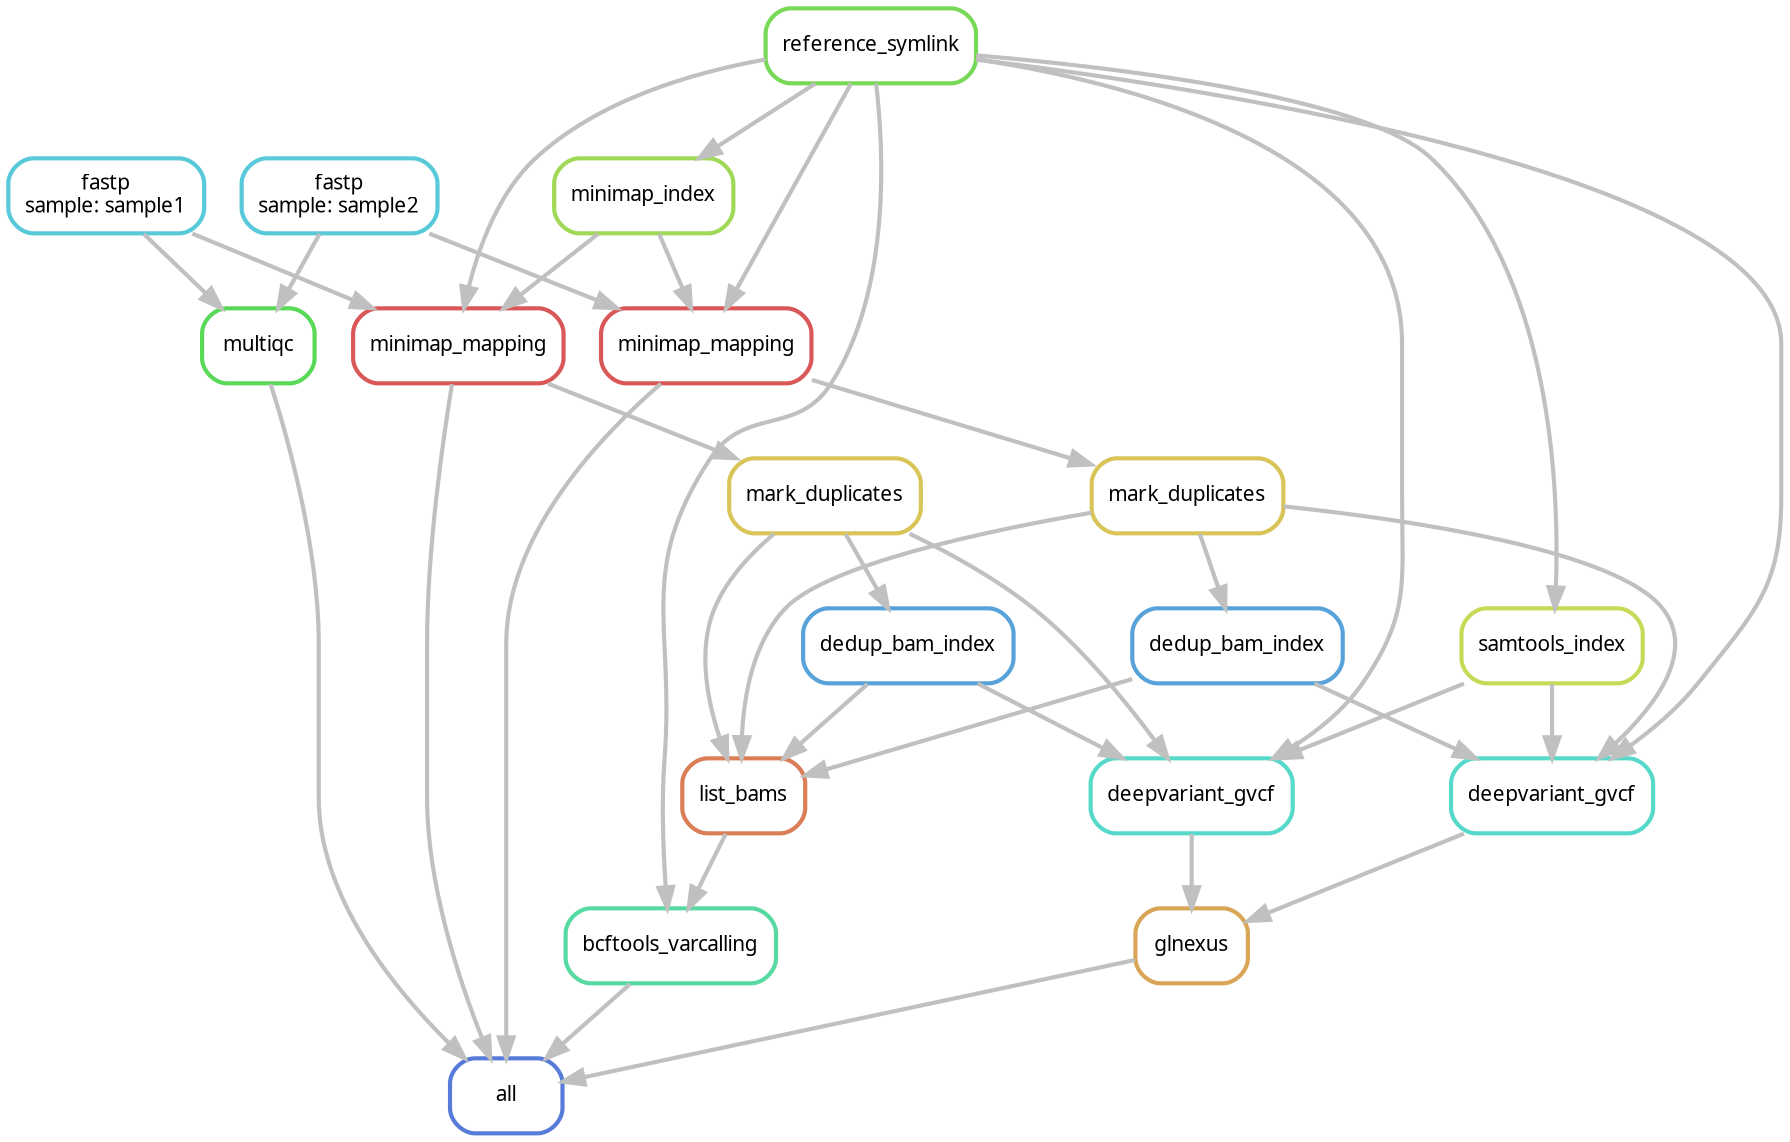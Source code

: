 digraph snakemake_dag {
    graph[bgcolor=white, margin=0];
    node[shape=box, style=rounded, fontname=sans,                 fontsize=10, penwidth=2];
    edge[penwidth=2, color=grey];
	0[label = "all", color = "0.62 0.6 0.85", style="rounded"];
	1[label = "multiqc", color = "0.33 0.6 0.85", style="rounded"];
	2[label = "fastp\nsample: sample1", color = "0.52 0.6 0.85", style="rounded"];
	3[label = "fastp\nsample: sample2", color = "0.52 0.6 0.85", style="rounded"];
	4[label = "minimap_mapping", color = "0.00 0.6 0.85", style="rounded"];
	5[label = "minimap_index", color = "0.24 0.6 0.85", style="rounded"];
	6[label = "reference_symlink", color = "0.29 0.6 0.85", style="rounded"];
	7[label = "minimap_mapping", color = "0.00 0.6 0.85", style="rounded"];
	8[label = "bcftools_varcalling", color = "0.43 0.6 0.85", style="rounded"];
	9[label = "list_bams", color = "0.05 0.6 0.85", style="rounded"];
	10[label = "mark_duplicates", color = "0.14 0.6 0.85", style="rounded"];
	11[label = "mark_duplicates", color = "0.14 0.6 0.85", style="rounded"];
	12[label = "dedup_bam_index", color = "0.57 0.6 0.85", style="rounded"];
	13[label = "dedup_bam_index", color = "0.57 0.6 0.85", style="rounded"];
	14[label = "glnexus", color = "0.10 0.6 0.85", style="rounded"];
	15[label = "deepvariant_gvcf", color = "0.48 0.6 0.85", style="rounded"];
	16[label = "samtools_index", color = "0.19 0.6 0.85", style="rounded"];
	17[label = "deepvariant_gvcf", color = "0.48 0.6 0.85", style="rounded"];
	1 -> 0
	4 -> 0
	7 -> 0
	8 -> 0
	14 -> 0
	2 -> 1
	3 -> 1
	5 -> 4
	6 -> 4
	2 -> 4
	6 -> 5
	5 -> 7
	6 -> 7
	3 -> 7
	6 -> 8
	9 -> 8
	10 -> 9
	11 -> 9
	12 -> 9
	13 -> 9
	4 -> 10
	7 -> 11
	10 -> 12
	11 -> 13
	15 -> 14
	17 -> 14
	10 -> 15
	12 -> 15
	6 -> 15
	16 -> 15
	6 -> 16
	11 -> 17
	13 -> 17
	6 -> 17
	16 -> 17
}            
